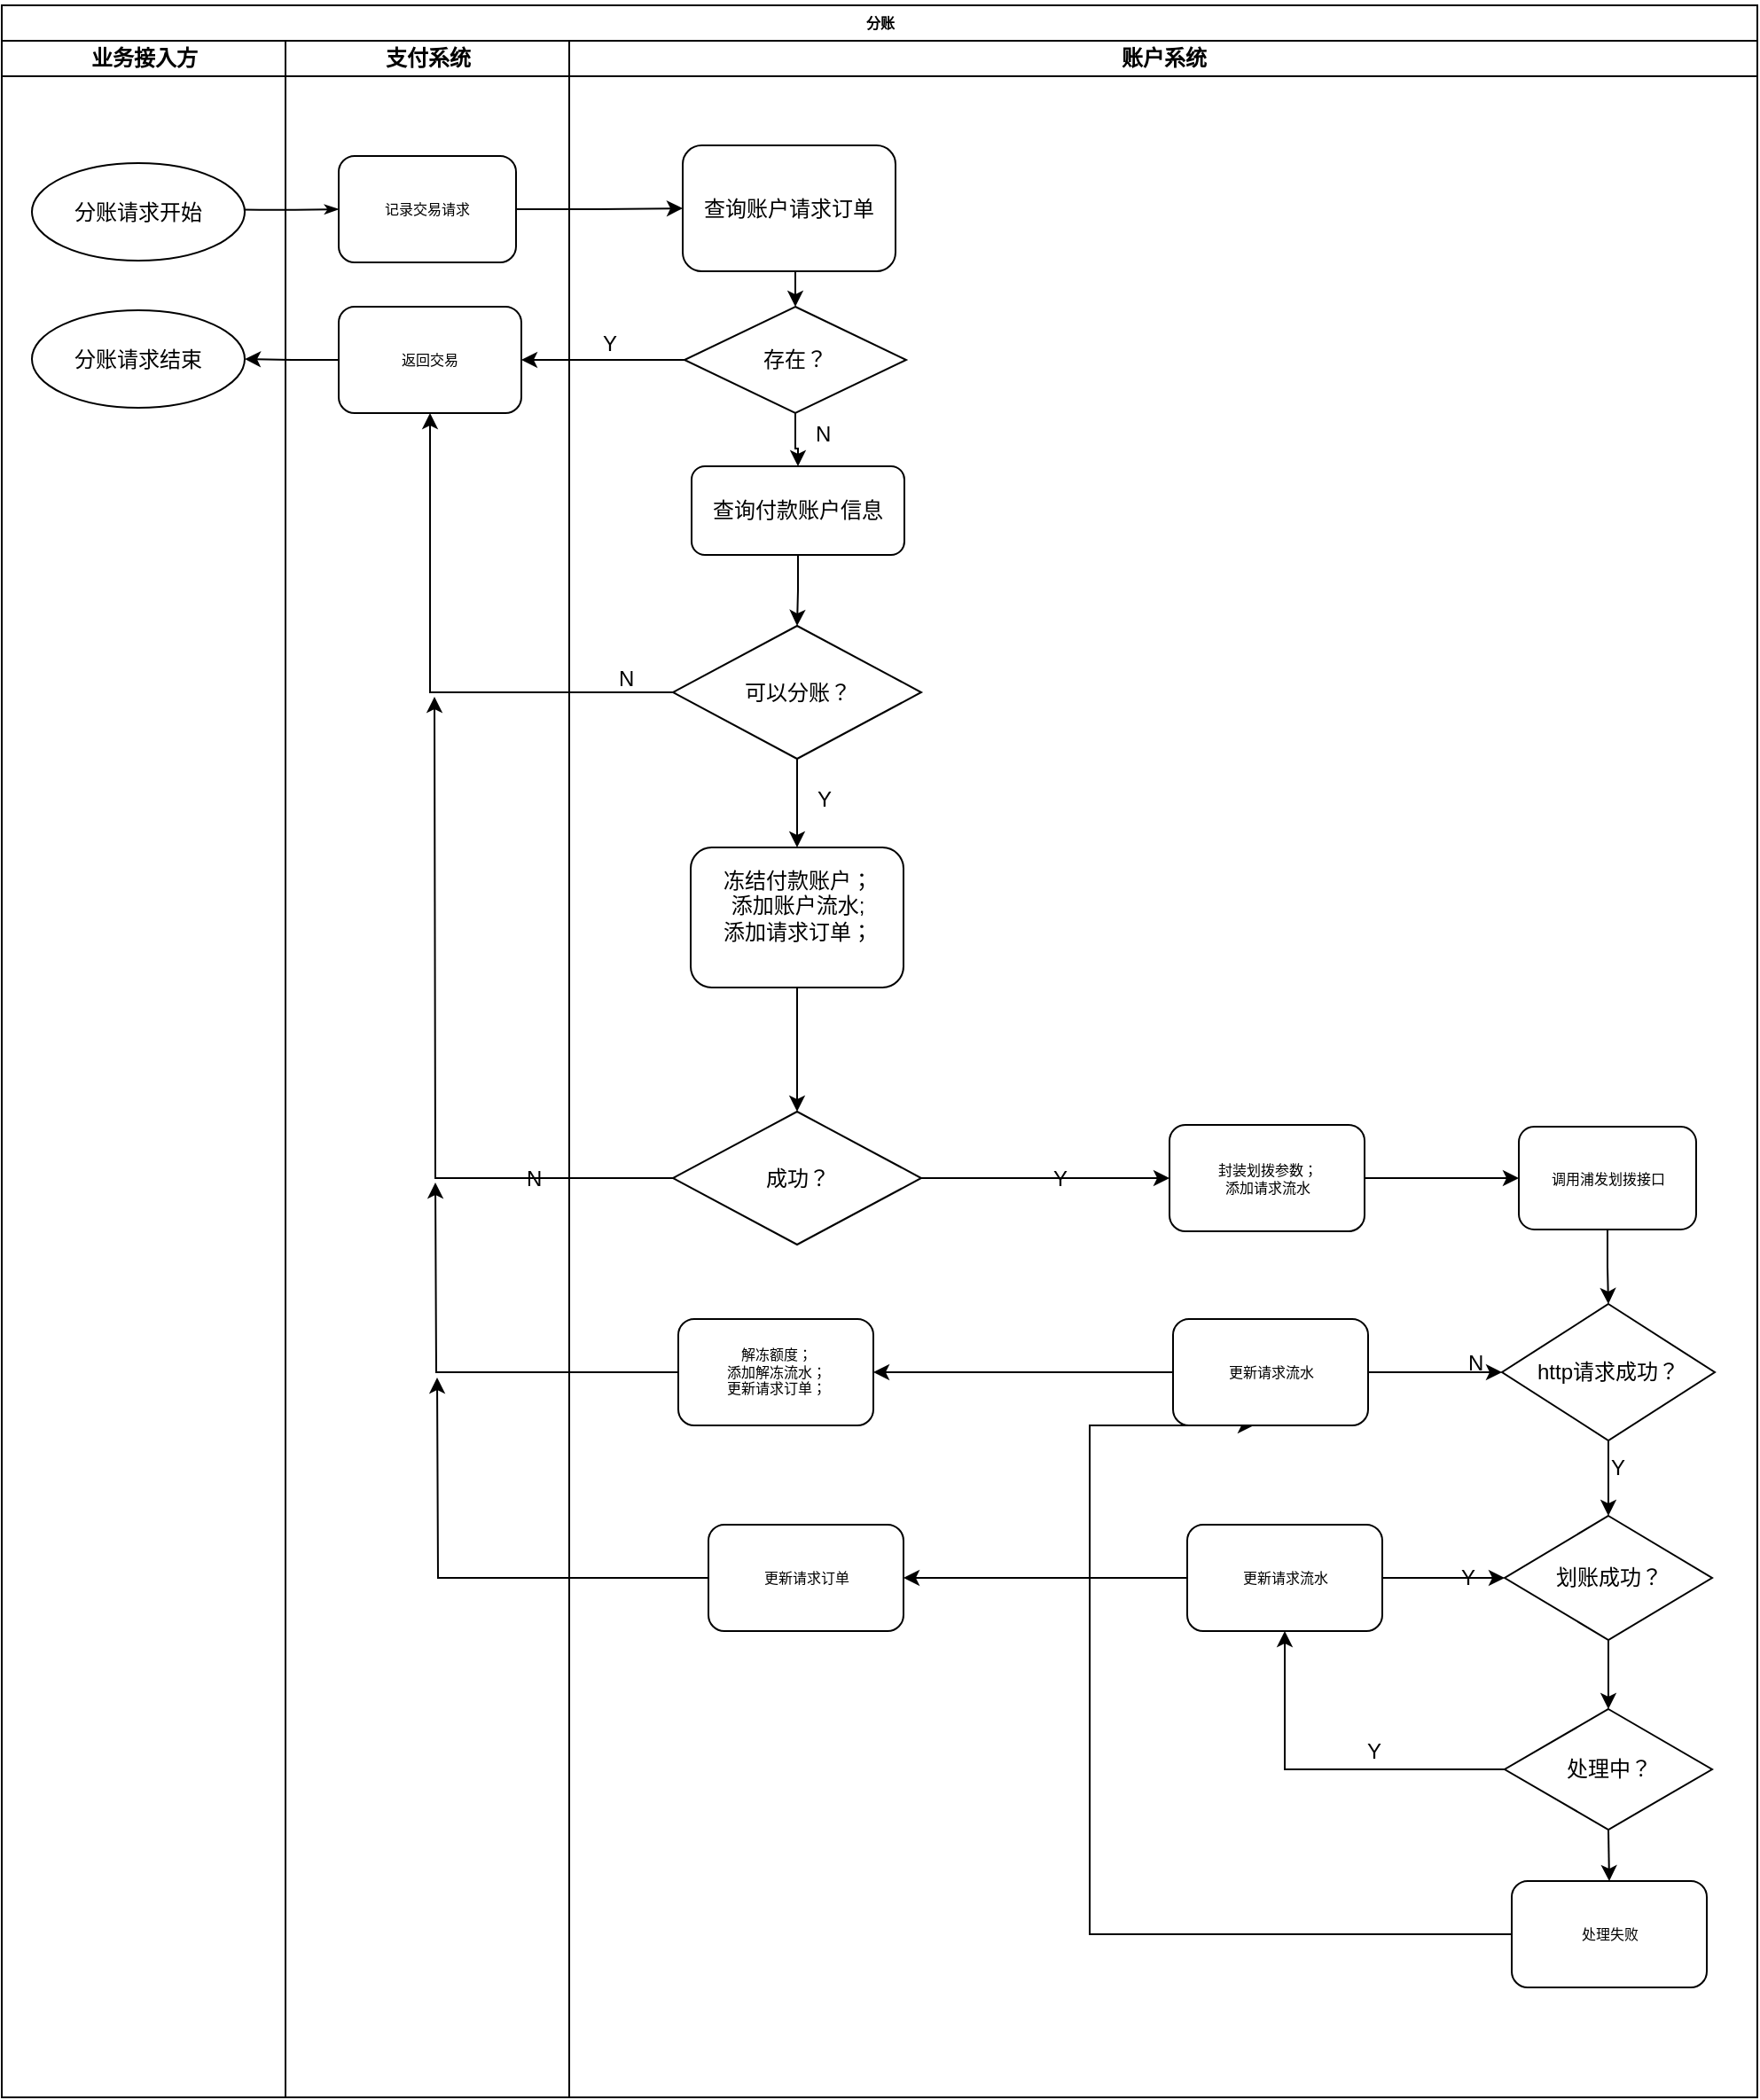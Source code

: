 <mxfile version="10.6.3" type="github"><diagram name="Page-1" id="74e2e168-ea6b-b213-b513-2b3c1d86103e"><mxGraphModel dx="918" dy="616" grid="1" gridSize="10" guides="1" tooltips="1" connect="1" arrows="1" fold="1" page="1" pageScale="1" pageWidth="1100" pageHeight="850" background="#ffffff" math="0" shadow="0"><root><mxCell id="0"/><mxCell id="1" parent="0"/><mxCell id="77e6c97f196da883-1" value="&lt;p&gt;&lt;font face=&quot;Helvetica&quot;&gt;分账&lt;/font&gt;&lt;/p&gt;" style="swimlane;html=1;childLayout=stackLayout;startSize=20;rounded=0;shadow=0;labelBackgroundColor=none;strokeColor=#000000;strokeWidth=1;fillColor=#ffffff;fontFamily=Verdana;fontSize=8;fontColor=#000000;align=center;" parent="1" vertex="1"><mxGeometry x="67" y="40" width="990" height="1180" as="geometry"/></mxCell><mxCell id="77e6c97f196da883-26" style="edgeStyle=orthogonalEdgeStyle;rounded=1;html=1;labelBackgroundColor=none;startArrow=none;startFill=0;startSize=5;endArrow=classicThin;endFill=1;endSize=5;jettySize=auto;orthogonalLoop=1;strokeColor=#000000;strokeWidth=1;fontFamily=Verdana;fontSize=8;fontColor=#000000;" parent="77e6c97f196da883-1" target="77e6c97f196da883-11" edge="1"><mxGeometry relative="1" as="geometry"><mxPoint x="120" y="115" as="sourcePoint"/></mxGeometry></mxCell><mxCell id="77e6c97f196da883-2" value="业务接入方" style="swimlane;html=1;startSize=20;" parent="77e6c97f196da883-1" vertex="1"><mxGeometry y="20" width="160" height="1160" as="geometry"/></mxCell><mxCell id="TkRiroFuY8NqVjEiLbAy-6" value="分账请求结束" style="ellipse;whiteSpace=wrap;html=1;" vertex="1" parent="77e6c97f196da883-2"><mxGeometry x="17" y="152" width="120" height="55" as="geometry"/></mxCell><mxCell id="77e6c97f196da883-3" value="支付系统" style="swimlane;html=1;startSize=20;" parent="77e6c97f196da883-1" vertex="1"><mxGeometry x="160" y="20" width="160" height="1160" as="geometry"/></mxCell><mxCell id="77e6c97f196da883-11" value="&lt;font face=&quot;Helvetica&quot;&gt;记录交易请求&lt;/font&gt;" style="rounded=1;whiteSpace=wrap;html=1;shadow=0;labelBackgroundColor=none;strokeColor=#000000;strokeWidth=1;fillColor=#ffffff;fontFamily=Verdana;fontSize=8;fontColor=#000000;align=center;" parent="77e6c97f196da883-3" vertex="1"><mxGeometry x="30" y="65" width="100" height="60" as="geometry"/></mxCell><mxCell id="sWk5hsBrWzieQT6S5SXe-122" value="&lt;font face=&quot;Helvetica&quot;&gt;返回交易&lt;/font&gt;" style="rounded=1;whiteSpace=wrap;html=1;shadow=0;labelBackgroundColor=none;strokeColor=#000000;strokeWidth=1;fillColor=#ffffff;fontFamily=Verdana;fontSize=8;fontColor=#000000;align=center;" parent="77e6c97f196da883-3" vertex="1"><mxGeometry x="30" y="150" width="103" height="60" as="geometry"/></mxCell><mxCell id="77e6c97f196da883-4" value="账户系统" style="swimlane;html=1;startSize=20;" parent="77e6c97f196da883-1" vertex="1"><mxGeometry x="320" y="20" width="670" height="1160" as="geometry"/></mxCell><mxCell id="sWk5hsBrWzieQT6S5SXe-18" style="edgeStyle=orthogonalEdgeStyle;rounded=0;orthogonalLoop=1;jettySize=auto;html=1;exitX=0.5;exitY=1;exitDx=0;exitDy=0;entryX=0.5;entryY=0;entryDx=0;entryDy=0;" parent="77e6c97f196da883-4" source="sWk5hsBrWzieQT6S5SXe-15" target="sWk5hsBrWzieQT6S5SXe-16" edge="1"><mxGeometry relative="1" as="geometry"/></mxCell><mxCell id="sWk5hsBrWzieQT6S5SXe-15" value="&lt;span&gt;查询付款账户信息&lt;/span&gt;" style="rounded=1;whiteSpace=wrap;html=1;" parent="77e6c97f196da883-4" vertex="1"><mxGeometry x="69" y="240" width="120" height="50" as="geometry"/></mxCell><mxCell id="sWk5hsBrWzieQT6S5SXe-25" style="edgeStyle=orthogonalEdgeStyle;rounded=0;orthogonalLoop=1;jettySize=auto;html=1;exitX=0.5;exitY=1;exitDx=0;exitDy=0;entryX=0.5;entryY=0;entryDx=0;entryDy=0;" parent="77e6c97f196da883-4" source="sWk5hsBrWzieQT6S5SXe-16" target="sWk5hsBrWzieQT6S5SXe-24" edge="1"><mxGeometry relative="1" as="geometry"/></mxCell><mxCell id="sWk5hsBrWzieQT6S5SXe-16" value="可以分账？" style="rhombus;whiteSpace=wrap;html=1;" parent="77e6c97f196da883-4" vertex="1"><mxGeometry x="58.5" y="330" width="140" height="75" as="geometry"/></mxCell><mxCell id="sWk5hsBrWzieQT6S5SXe-28" style="edgeStyle=orthogonalEdgeStyle;rounded=0;orthogonalLoop=1;jettySize=auto;html=1;exitX=0.5;exitY=1;exitDx=0;exitDy=0;entryX=0.5;entryY=0;entryDx=0;entryDy=0;" parent="77e6c97f196da883-4" source="sWk5hsBrWzieQT6S5SXe-24" target="sWk5hsBrWzieQT6S5SXe-27" edge="1"><mxGeometry relative="1" as="geometry"/></mxCell><mxCell id="sWk5hsBrWzieQT6S5SXe-24" value="冻结付款账户；&lt;br&gt;添加账户流水;&lt;br&gt;添加请求订单；&lt;br&gt;&lt;br&gt;" style="rounded=1;whiteSpace=wrap;html=1;" parent="77e6c97f196da883-4" vertex="1"><mxGeometry x="68.5" y="455" width="120" height="79" as="geometry"/></mxCell><mxCell id="sWk5hsBrWzieQT6S5SXe-27" value="成功？" style="rhombus;whiteSpace=wrap;html=1;" parent="77e6c97f196da883-4" vertex="1"><mxGeometry x="58.5" y="604" width="140" height="75" as="geometry"/></mxCell><mxCell id="sWk5hsBrWzieQT6S5SXe-85" value="&lt;font face=&quot;Helvetica&quot;&gt;更新请求订单&lt;/font&gt;" style="rounded=1;whiteSpace=wrap;html=1;shadow=0;labelBackgroundColor=none;strokeColor=#000000;strokeWidth=1;fillColor=#ffffff;fontFamily=Verdana;fontSize=8;fontColor=#000000;align=center;flipH=0;" parent="77e6c97f196da883-4" vertex="1"><mxGeometry x="78.5" y="837" width="110" height="60" as="geometry"/></mxCell><mxCell id="sWk5hsBrWzieQT6S5SXe-110" value="&lt;font face=&quot;Helvetica&quot;&gt;解冻额度；&lt;br&gt;添加解冻流水；&lt;br&gt;更新请求订单；&lt;/font&gt;" style="rounded=1;whiteSpace=wrap;html=1;shadow=0;labelBackgroundColor=none;strokeColor=#000000;strokeWidth=1;fillColor=#ffffff;fontFamily=Verdana;fontSize=8;fontColor=#000000;align=center;flipH=0;" parent="77e6c97f196da883-4" vertex="1"><mxGeometry x="61.5" y="721" width="110" height="60" as="geometry"/></mxCell><mxCell id="sWk5hsBrWzieQT6S5SXe-116" style="edgeStyle=orthogonalEdgeStyle;rounded=0;orthogonalLoop=1;jettySize=auto;html=1;exitX=0.5;exitY=1;exitDx=0;exitDy=0;entryX=0.5;entryY=0;entryDx=0;entryDy=0;" parent="77e6c97f196da883-4" source="sWk5hsBrWzieQT6S5SXe-113" target="sWk5hsBrWzieQT6S5SXe-115" edge="1"><mxGeometry relative="1" as="geometry"/></mxCell><mxCell id="sWk5hsBrWzieQT6S5SXe-113" value="查询账户请求订单" style="rounded=1;whiteSpace=wrap;html=1;" parent="77e6c97f196da883-4" vertex="1"><mxGeometry x="64" y="59" width="120" height="71" as="geometry"/></mxCell><mxCell id="sWk5hsBrWzieQT6S5SXe-119" style="edgeStyle=orthogonalEdgeStyle;rounded=0;orthogonalLoop=1;jettySize=auto;html=1;exitX=0.5;exitY=1;exitDx=0;exitDy=0;" parent="77e6c97f196da883-4" source="sWk5hsBrWzieQT6S5SXe-115" target="sWk5hsBrWzieQT6S5SXe-15" edge="1"><mxGeometry relative="1" as="geometry"/></mxCell><mxCell id="sWk5hsBrWzieQT6S5SXe-115" value="存在？" style="rhombus;whiteSpace=wrap;html=1;" parent="77e6c97f196da883-4" vertex="1"><mxGeometry x="65" y="150" width="125" height="60" as="geometry"/></mxCell><mxCell id="sWk5hsBrWzieQT6S5SXe-19" style="edgeStyle=orthogonalEdgeStyle;rounded=0;orthogonalLoop=1;jettySize=auto;html=1;exitX=0;exitY=0.5;exitDx=0;exitDy=0;entryX=0.5;entryY=1;entryDx=0;entryDy=0;" parent="77e6c97f196da883-1" source="sWk5hsBrWzieQT6S5SXe-16" target="sWk5hsBrWzieQT6S5SXe-122" edge="1"><mxGeometry relative="1" as="geometry"><mxPoint x="290" y="430" as="targetPoint"/></mxGeometry></mxCell><mxCell id="sWk5hsBrWzieQT6S5SXe-29" style="edgeStyle=orthogonalEdgeStyle;rounded=0;orthogonalLoop=1;jettySize=auto;html=1;exitX=0;exitY=0.5;exitDx=0;exitDy=0;" parent="77e6c97f196da883-1" source="sWk5hsBrWzieQT6S5SXe-27" edge="1"><mxGeometry relative="1" as="geometry"><mxPoint x="244" y="390" as="targetPoint"/></mxGeometry></mxCell><mxCell id="sWk5hsBrWzieQT6S5SXe-135" style="edgeStyle=orthogonalEdgeStyle;rounded=0;orthogonalLoop=1;jettySize=auto;html=1;exitX=0;exitY=0.5;exitDx=0;exitDy=0;entryX=0.5;entryY=1;entryDx=0;entryDy=0;" parent="77e6c97f196da883-1" edge="1"><mxGeometry relative="1" as="geometry"><mxPoint x="706" y="801" as="targetPoint"/><mxPoint x="851" y="1088" as="sourcePoint"/><Array as="points"><mxPoint x="613.5" y="1088"/><mxPoint x="613.5" y="801"/></Array></mxGeometry></mxCell><mxCell id="sWk5hsBrWzieQT6S5SXe-114" style="edgeStyle=orthogonalEdgeStyle;rounded=0;orthogonalLoop=1;jettySize=auto;html=1;exitX=1;exitY=0.5;exitDx=0;exitDy=0;entryX=0;entryY=0.5;entryDx=0;entryDy=0;" parent="77e6c97f196da883-1" source="77e6c97f196da883-11" target="sWk5hsBrWzieQT6S5SXe-113" edge="1"><mxGeometry relative="1" as="geometry"/></mxCell><mxCell id="TkRiroFuY8NqVjEiLbAy-7" style="edgeStyle=orthogonalEdgeStyle;rounded=0;orthogonalLoop=1;jettySize=auto;html=1;exitX=0;exitY=0.5;exitDx=0;exitDy=0;entryX=1;entryY=0.5;entryDx=0;entryDy=0;" edge="1" parent="77e6c97f196da883-1" source="sWk5hsBrWzieQT6S5SXe-122" target="TkRiroFuY8NqVjEiLbAy-6"><mxGeometry relative="1" as="geometry"/></mxCell><mxCell id="TkRiroFuY8NqVjEiLbAy-29" style="edgeStyle=orthogonalEdgeStyle;rounded=0;orthogonalLoop=1;jettySize=auto;html=1;exitX=0;exitY=0.5;exitDx=0;exitDy=0;entryX=1;entryY=0.5;entryDx=0;entryDy=0;" edge="1" parent="77e6c97f196da883-1" source="sWk5hsBrWzieQT6S5SXe-115" target="sWk5hsBrWzieQT6S5SXe-122"><mxGeometry relative="1" as="geometry"/></mxCell><mxCell id="sWk5hsBrWzieQT6S5SXe-20" value="N" style="text;html=1;resizable=0;points=[];autosize=1;align=left;verticalAlign=top;spacingTop=-4;" parent="1" vertex="1"><mxGeometry x="412.5" y="410" width="20" height="20" as="geometry"/></mxCell><mxCell id="sWk5hsBrWzieQT6S5SXe-26" value="Y" style="text;html=1;resizable=0;points=[];autosize=1;align=left;verticalAlign=top;spacingTop=-4;" parent="1" vertex="1"><mxGeometry x="524.5" y="478" width="20" height="20" as="geometry"/></mxCell><mxCell id="sWk5hsBrWzieQT6S5SXe-30" value="N" style="text;html=1;resizable=0;points=[];autosize=1;align=left;verticalAlign=top;spacingTop=-4;" parent="1" vertex="1"><mxGeometry x="360.5" y="691.5" width="20" height="20" as="geometry"/></mxCell><mxCell id="sWk5hsBrWzieQT6S5SXe-31" style="edgeStyle=orthogonalEdgeStyle;rounded=0;orthogonalLoop=1;jettySize=auto;html=1;exitX=1;exitY=0.5;exitDx=0;exitDy=0;entryX=0;entryY=0.5;entryDx=0;entryDy=0;" parent="1" source="sWk5hsBrWzieQT6S5SXe-27" edge="1" target="TkRiroFuY8NqVjEiLbAy-8"><mxGeometry relative="1" as="geometry"><mxPoint x="718.5" y="702" as="targetPoint"/></mxGeometry></mxCell><mxCell id="sWk5hsBrWzieQT6S5SXe-32" value="Y" style="text;html=1;resizable=0;points=[];autosize=1;align=left;verticalAlign=top;spacingTop=-4;" parent="1" vertex="1"><mxGeometry x="657.5" y="691.5" width="20" height="20" as="geometry"/></mxCell><mxCell id="sWk5hsBrWzieQT6S5SXe-77" value="N&lt;br&gt;&lt;br&gt;" style="text;html=1;resizable=0;points=[];autosize=1;align=left;verticalAlign=top;spacingTop=-4;" parent="1" vertex="1"><mxGeometry x="891.5" y="796" width="20" height="30" as="geometry"/></mxCell><mxCell id="sWk5hsBrWzieQT6S5SXe-81" value="Y" style="text;html=1;resizable=0;points=[];autosize=1;align=left;verticalAlign=top;spacingTop=-4;" parent="1" vertex="1"><mxGeometry x="887.5" y="917" width="20" height="20" as="geometry"/></mxCell><mxCell id="sWk5hsBrWzieQT6S5SXe-87" style="edgeStyle=orthogonalEdgeStyle;rounded=0;orthogonalLoop=1;jettySize=auto;html=1;exitX=0;exitY=0.5;exitDx=0;exitDy=0;" parent="1" source="sWk5hsBrWzieQT6S5SXe-85" edge="1"><mxGeometry relative="1" as="geometry"><mxPoint x="312.5" y="814" as="targetPoint"/><mxPoint x="460" y="927" as="sourcePoint"/></mxGeometry></mxCell><mxCell id="sWk5hsBrWzieQT6S5SXe-94" value="Y" style="text;html=1;resizable=0;points=[];autosize=1;align=left;verticalAlign=top;spacingTop=-4;" parent="1" vertex="1"><mxGeometry x="834.5" y="1015" width="20" height="20" as="geometry"/></mxCell><mxCell id="sWk5hsBrWzieQT6S5SXe-109" style="edgeStyle=orthogonalEdgeStyle;rounded=0;orthogonalLoop=1;jettySize=auto;html=1;exitX=0;exitY=0.5;exitDx=0;exitDy=0;" parent="1" source="TkRiroFuY8NqVjEiLbAy-9" edge="1"><mxGeometry relative="1" as="geometry"><mxPoint x="558.5" y="811" as="targetPoint"/><mxPoint x="718" y="811" as="sourcePoint"/></mxGeometry></mxCell><mxCell id="sWk5hsBrWzieQT6S5SXe-111" style="edgeStyle=orthogonalEdgeStyle;rounded=0;orthogonalLoop=1;jettySize=auto;html=1;exitX=0;exitY=0.5;exitDx=0;exitDy=0;" parent="1" source="sWk5hsBrWzieQT6S5SXe-110" edge="1"><mxGeometry relative="1" as="geometry"><mxPoint x="311.5" y="704" as="targetPoint"/><mxPoint x="430" y="811" as="sourcePoint"/></mxGeometry></mxCell><mxCell id="sWk5hsBrWzieQT6S5SXe-118" value="Y" style="text;html=1;resizable=0;points=[];autosize=1;align=left;verticalAlign=top;spacingTop=-4;" parent="1" vertex="1"><mxGeometry x="404" y="221" width="20" height="20" as="geometry"/></mxCell><mxCell id="sWk5hsBrWzieQT6S5SXe-121" value="N" style="text;html=1;resizable=0;points=[];autosize=1;align=left;verticalAlign=top;spacingTop=-4;" parent="1" vertex="1"><mxGeometry x="524" y="272" width="20" height="20" as="geometry"/></mxCell><mxCell id="sWk5hsBrWzieQT6S5SXe-131" value="Y" style="text;html=1;resizable=0;points=[];autosize=1;align=left;verticalAlign=top;spacingTop=-4;" parent="1" vertex="1"><mxGeometry x="982.5" y="917" width="20" height="20" as="geometry"/></mxCell><mxCell id="TkRiroFuY8NqVjEiLbAy-2" value="N" style="text;html=1;resizable=0;points=[];autosize=1;align=left;verticalAlign=top;spacingTop=-4;" vertex="1" parent="1"><mxGeometry x="981.5" y="917" width="20" height="20" as="geometry"/></mxCell><mxCell id="TkRiroFuY8NqVjEiLbAy-5" value="分账请求开始" style="ellipse;whiteSpace=wrap;html=1;" vertex="1" parent="1"><mxGeometry x="84" y="129" width="120" height="55" as="geometry"/></mxCell><mxCell id="TkRiroFuY8NqVjEiLbAy-26" style="edgeStyle=orthogonalEdgeStyle;rounded=0;orthogonalLoop=1;jettySize=auto;html=1;exitX=1;exitY=0.5;exitDx=0;exitDy=0;entryX=0;entryY=0.5;entryDx=0;entryDy=0;" edge="1" parent="1" source="TkRiroFuY8NqVjEiLbAy-8" target="TkRiroFuY8NqVjEiLbAy-11"><mxGeometry relative="1" as="geometry"/></mxCell><mxCell id="TkRiroFuY8NqVjEiLbAy-8" value="&lt;font face=&quot;Helvetica&quot;&gt;封装划拨参数；&lt;br&gt;添加请求流水&lt;/font&gt;&lt;br&gt;" style="rounded=1;whiteSpace=wrap;html=1;shadow=0;labelBackgroundColor=none;strokeColor=#000000;strokeWidth=1;fillColor=#ffffff;fontFamily=Verdana;fontSize=8;fontColor=#000000;align=center;" vertex="1" parent="1"><mxGeometry x="725.5" y="671.5" width="110" height="60" as="geometry"/></mxCell><mxCell id="TkRiroFuY8NqVjEiLbAy-25" style="edgeStyle=orthogonalEdgeStyle;rounded=0;orthogonalLoop=1;jettySize=auto;html=1;exitX=1;exitY=0.5;exitDx=0;exitDy=0;entryX=0;entryY=0.5;entryDx=0;entryDy=0;" edge="1" parent="1" source="TkRiroFuY8NqVjEiLbAy-9" target="TkRiroFuY8NqVjEiLbAy-12"><mxGeometry relative="1" as="geometry"/></mxCell><mxCell id="TkRiroFuY8NqVjEiLbAy-9" value="&lt;font face=&quot;Helvetica&quot;&gt;更新请求流水&lt;/font&gt;" style="rounded=1;whiteSpace=wrap;html=1;shadow=0;labelBackgroundColor=none;strokeColor=#000000;strokeWidth=1;fillColor=#ffffff;fontFamily=Verdana;fontSize=8;fontColor=#000000;align=center;flipH=0;" vertex="1" parent="1"><mxGeometry x="727.5" y="781" width="110" height="60" as="geometry"/></mxCell><mxCell id="TkRiroFuY8NqVjEiLbAy-27" style="edgeStyle=orthogonalEdgeStyle;rounded=0;orthogonalLoop=1;jettySize=auto;html=1;exitX=1;exitY=0.5;exitDx=0;exitDy=0;entryX=0;entryY=0.5;entryDx=0;entryDy=0;" edge="1" parent="1" source="TkRiroFuY8NqVjEiLbAy-10" target="TkRiroFuY8NqVjEiLbAy-13"><mxGeometry relative="1" as="geometry"/></mxCell><mxCell id="TkRiroFuY8NqVjEiLbAy-10" value="&lt;span&gt;&lt;font face=&quot;Helvetica&quot;&gt;更新请求流水&lt;/font&gt;&lt;/span&gt;" style="rounded=1;whiteSpace=wrap;html=1;shadow=0;labelBackgroundColor=none;strokeColor=#000000;strokeWidth=1;fillColor=#ffffff;fontFamily=Verdana;fontSize=8;fontColor=#000000;align=center;" vertex="1" parent="1"><mxGeometry x="735.5" y="897" width="110" height="60" as="geometry"/></mxCell><mxCell id="TkRiroFuY8NqVjEiLbAy-24" style="edgeStyle=orthogonalEdgeStyle;rounded=0;orthogonalLoop=1;jettySize=auto;html=1;exitX=0.5;exitY=1;exitDx=0;exitDy=0;entryX=0.5;entryY=0;entryDx=0;entryDy=0;" edge="1" parent="1" source="TkRiroFuY8NqVjEiLbAy-11" target="TkRiroFuY8NqVjEiLbAy-12"><mxGeometry relative="1" as="geometry"/></mxCell><mxCell id="TkRiroFuY8NqVjEiLbAy-11" value="&lt;font face=&quot;Helvetica&quot;&gt;调用浦发划拨接口&lt;/font&gt;" style="rounded=1;whiteSpace=wrap;html=1;shadow=0;labelBackgroundColor=none;strokeColor=#000000;strokeWidth=1;fillColor=#ffffff;fontFamily=Verdana;fontSize=8;fontColor=#000000;align=center;" vertex="1" parent="1"><mxGeometry x="922.5" y="672.5" width="100" height="58" as="geometry"/></mxCell><mxCell id="TkRiroFuY8NqVjEiLbAy-23" style="edgeStyle=orthogonalEdgeStyle;rounded=0;orthogonalLoop=1;jettySize=auto;html=1;exitX=0.5;exitY=1;exitDx=0;exitDy=0;entryX=0.5;entryY=0;entryDx=0;entryDy=0;" edge="1" parent="1" source="TkRiroFuY8NqVjEiLbAy-12" target="TkRiroFuY8NqVjEiLbAy-13"><mxGeometry relative="1" as="geometry"/></mxCell><mxCell id="TkRiroFuY8NqVjEiLbAy-33" value="Y" style="text;html=1;resizable=0;points=[];align=center;verticalAlign=middle;labelBackgroundColor=#ffffff;" vertex="1" connectable="0" parent="TkRiroFuY8NqVjEiLbAy-23"><mxGeometry x="-0.286" y="5" relative="1" as="geometry"><mxPoint as="offset"/></mxGeometry></mxCell><mxCell id="TkRiroFuY8NqVjEiLbAy-12" value="http请求成功？" style="rhombus;whiteSpace=wrap;html=1;" vertex="1" parent="1"><mxGeometry x="913" y="772.5" width="120" height="77" as="geometry"/></mxCell><mxCell id="TkRiroFuY8NqVjEiLbAy-22" style="edgeStyle=orthogonalEdgeStyle;rounded=0;orthogonalLoop=1;jettySize=auto;html=1;exitX=0.5;exitY=1;exitDx=0;exitDy=0;entryX=0.5;entryY=0;entryDx=0;entryDy=0;" edge="1" parent="1" source="TkRiroFuY8NqVjEiLbAy-13" target="TkRiroFuY8NqVjEiLbAy-14"><mxGeometry relative="1" as="geometry"/></mxCell><mxCell id="TkRiroFuY8NqVjEiLbAy-13" value="划账成功？" style="rhombus;whiteSpace=wrap;html=1;" vertex="1" parent="1"><mxGeometry x="914.5" y="892" width="117" height="70" as="geometry"/></mxCell><mxCell id="TkRiroFuY8NqVjEiLbAy-20" style="edgeStyle=orthogonalEdgeStyle;rounded=0;orthogonalLoop=1;jettySize=auto;html=1;exitX=0.5;exitY=1;exitDx=0;exitDy=0;entryX=0.5;entryY=0;entryDx=0;entryDy=0;" edge="1" parent="1" source="TkRiroFuY8NqVjEiLbAy-14" target="TkRiroFuY8NqVjEiLbAy-15"><mxGeometry relative="1" as="geometry"/></mxCell><mxCell id="TkRiroFuY8NqVjEiLbAy-28" style="edgeStyle=orthogonalEdgeStyle;rounded=0;orthogonalLoop=1;jettySize=auto;html=1;exitX=0;exitY=0.5;exitDx=0;exitDy=0;entryX=0.5;entryY=1;entryDx=0;entryDy=0;" edge="1" parent="1" source="TkRiroFuY8NqVjEiLbAy-14" target="TkRiroFuY8NqVjEiLbAy-10"><mxGeometry relative="1" as="geometry"/></mxCell><mxCell id="TkRiroFuY8NqVjEiLbAy-14" value="处理中？" style="rhombus;whiteSpace=wrap;html=1;" vertex="1" parent="1"><mxGeometry x="914.5" y="1001" width="117" height="68" as="geometry"/></mxCell><mxCell id="TkRiroFuY8NqVjEiLbAy-15" value="&lt;font face=&quot;Helvetica&quot;&gt;处理失败&lt;/font&gt;" style="rounded=1;whiteSpace=wrap;html=1;shadow=0;labelBackgroundColor=none;strokeColor=#000000;strokeWidth=1;fillColor=#ffffff;fontFamily=Verdana;fontSize=8;fontColor=#000000;align=center;" vertex="1" parent="1"><mxGeometry x="918.5" y="1098" width="110" height="60" as="geometry"/></mxCell><mxCell id="sWk5hsBrWzieQT6S5SXe-86" style="edgeStyle=orthogonalEdgeStyle;rounded=0;orthogonalLoop=1;jettySize=auto;html=1;exitX=0;exitY=0.5;exitDx=0;exitDy=0;entryX=1;entryY=0.5;entryDx=0;entryDy=0;" parent="1" source="TkRiroFuY8NqVjEiLbAy-10" target="sWk5hsBrWzieQT6S5SXe-85" edge="1"><mxGeometry relative="1" as="geometry"><mxPoint x="726" y="927" as="sourcePoint"/></mxGeometry></mxCell></root></mxGraphModel></diagram></mxfile>